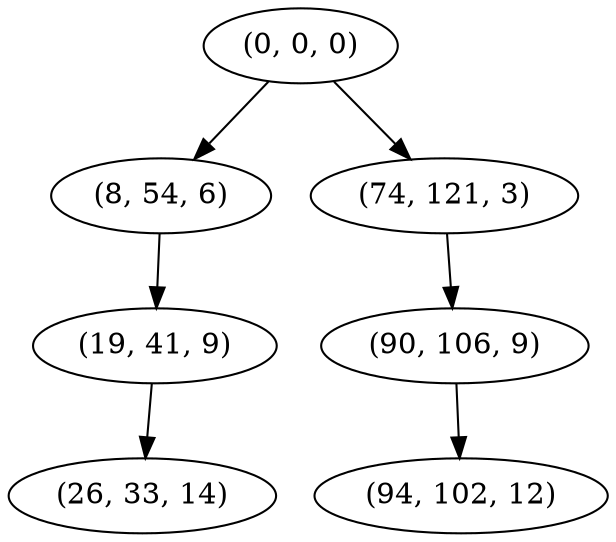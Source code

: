 digraph tree {
    "(0, 0, 0)";
    "(8, 54, 6)";
    "(19, 41, 9)";
    "(26, 33, 14)";
    "(74, 121, 3)";
    "(90, 106, 9)";
    "(94, 102, 12)";
    "(0, 0, 0)" -> "(8, 54, 6)";
    "(0, 0, 0)" -> "(74, 121, 3)";
    "(8, 54, 6)" -> "(19, 41, 9)";
    "(19, 41, 9)" -> "(26, 33, 14)";
    "(74, 121, 3)" -> "(90, 106, 9)";
    "(90, 106, 9)" -> "(94, 102, 12)";
}

